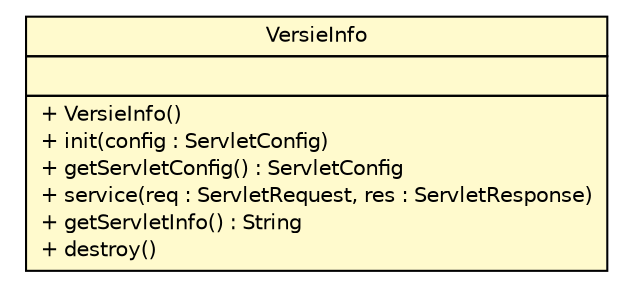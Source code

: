 #!/usr/local/bin/dot
#
# Class diagram 
# Generated by UMLGraph version R5_6-24-gf6e263 (http://www.umlgraph.org/)
#

digraph G {
	edge [fontname="Helvetica",fontsize=10,labelfontname="Helvetica",labelfontsize=10];
	node [fontname="Helvetica",fontsize=10,shape=plaintext];
	nodesep=0.25;
	ranksep=0.5;
	// nl.b3p.brmo.service.util.VersieInfo
	c1968 [label=<<table title="nl.b3p.brmo.service.util.VersieInfo" border="0" cellborder="1" cellspacing="0" cellpadding="2" port="p" bgcolor="lemonChiffon" href="./VersieInfo.html">
		<tr><td><table border="0" cellspacing="0" cellpadding="1">
<tr><td align="center" balign="center"> VersieInfo </td></tr>
		</table></td></tr>
		<tr><td><table border="0" cellspacing="0" cellpadding="1">
<tr><td align="left" balign="left">  </td></tr>
		</table></td></tr>
		<tr><td><table border="0" cellspacing="0" cellpadding="1">
<tr><td align="left" balign="left"> + VersieInfo() </td></tr>
<tr><td align="left" balign="left"> + init(config : ServletConfig) </td></tr>
<tr><td align="left" balign="left"> + getServletConfig() : ServletConfig </td></tr>
<tr><td align="left" balign="left"> + service(req : ServletRequest, res : ServletResponse) </td></tr>
<tr><td align="left" balign="left"> + getServletInfo() : String </td></tr>
<tr><td align="left" balign="left"> + destroy() </td></tr>
		</table></td></tr>
		</table>>, URL="./VersieInfo.html", fontname="Helvetica", fontcolor="black", fontsize=10.0];
}

